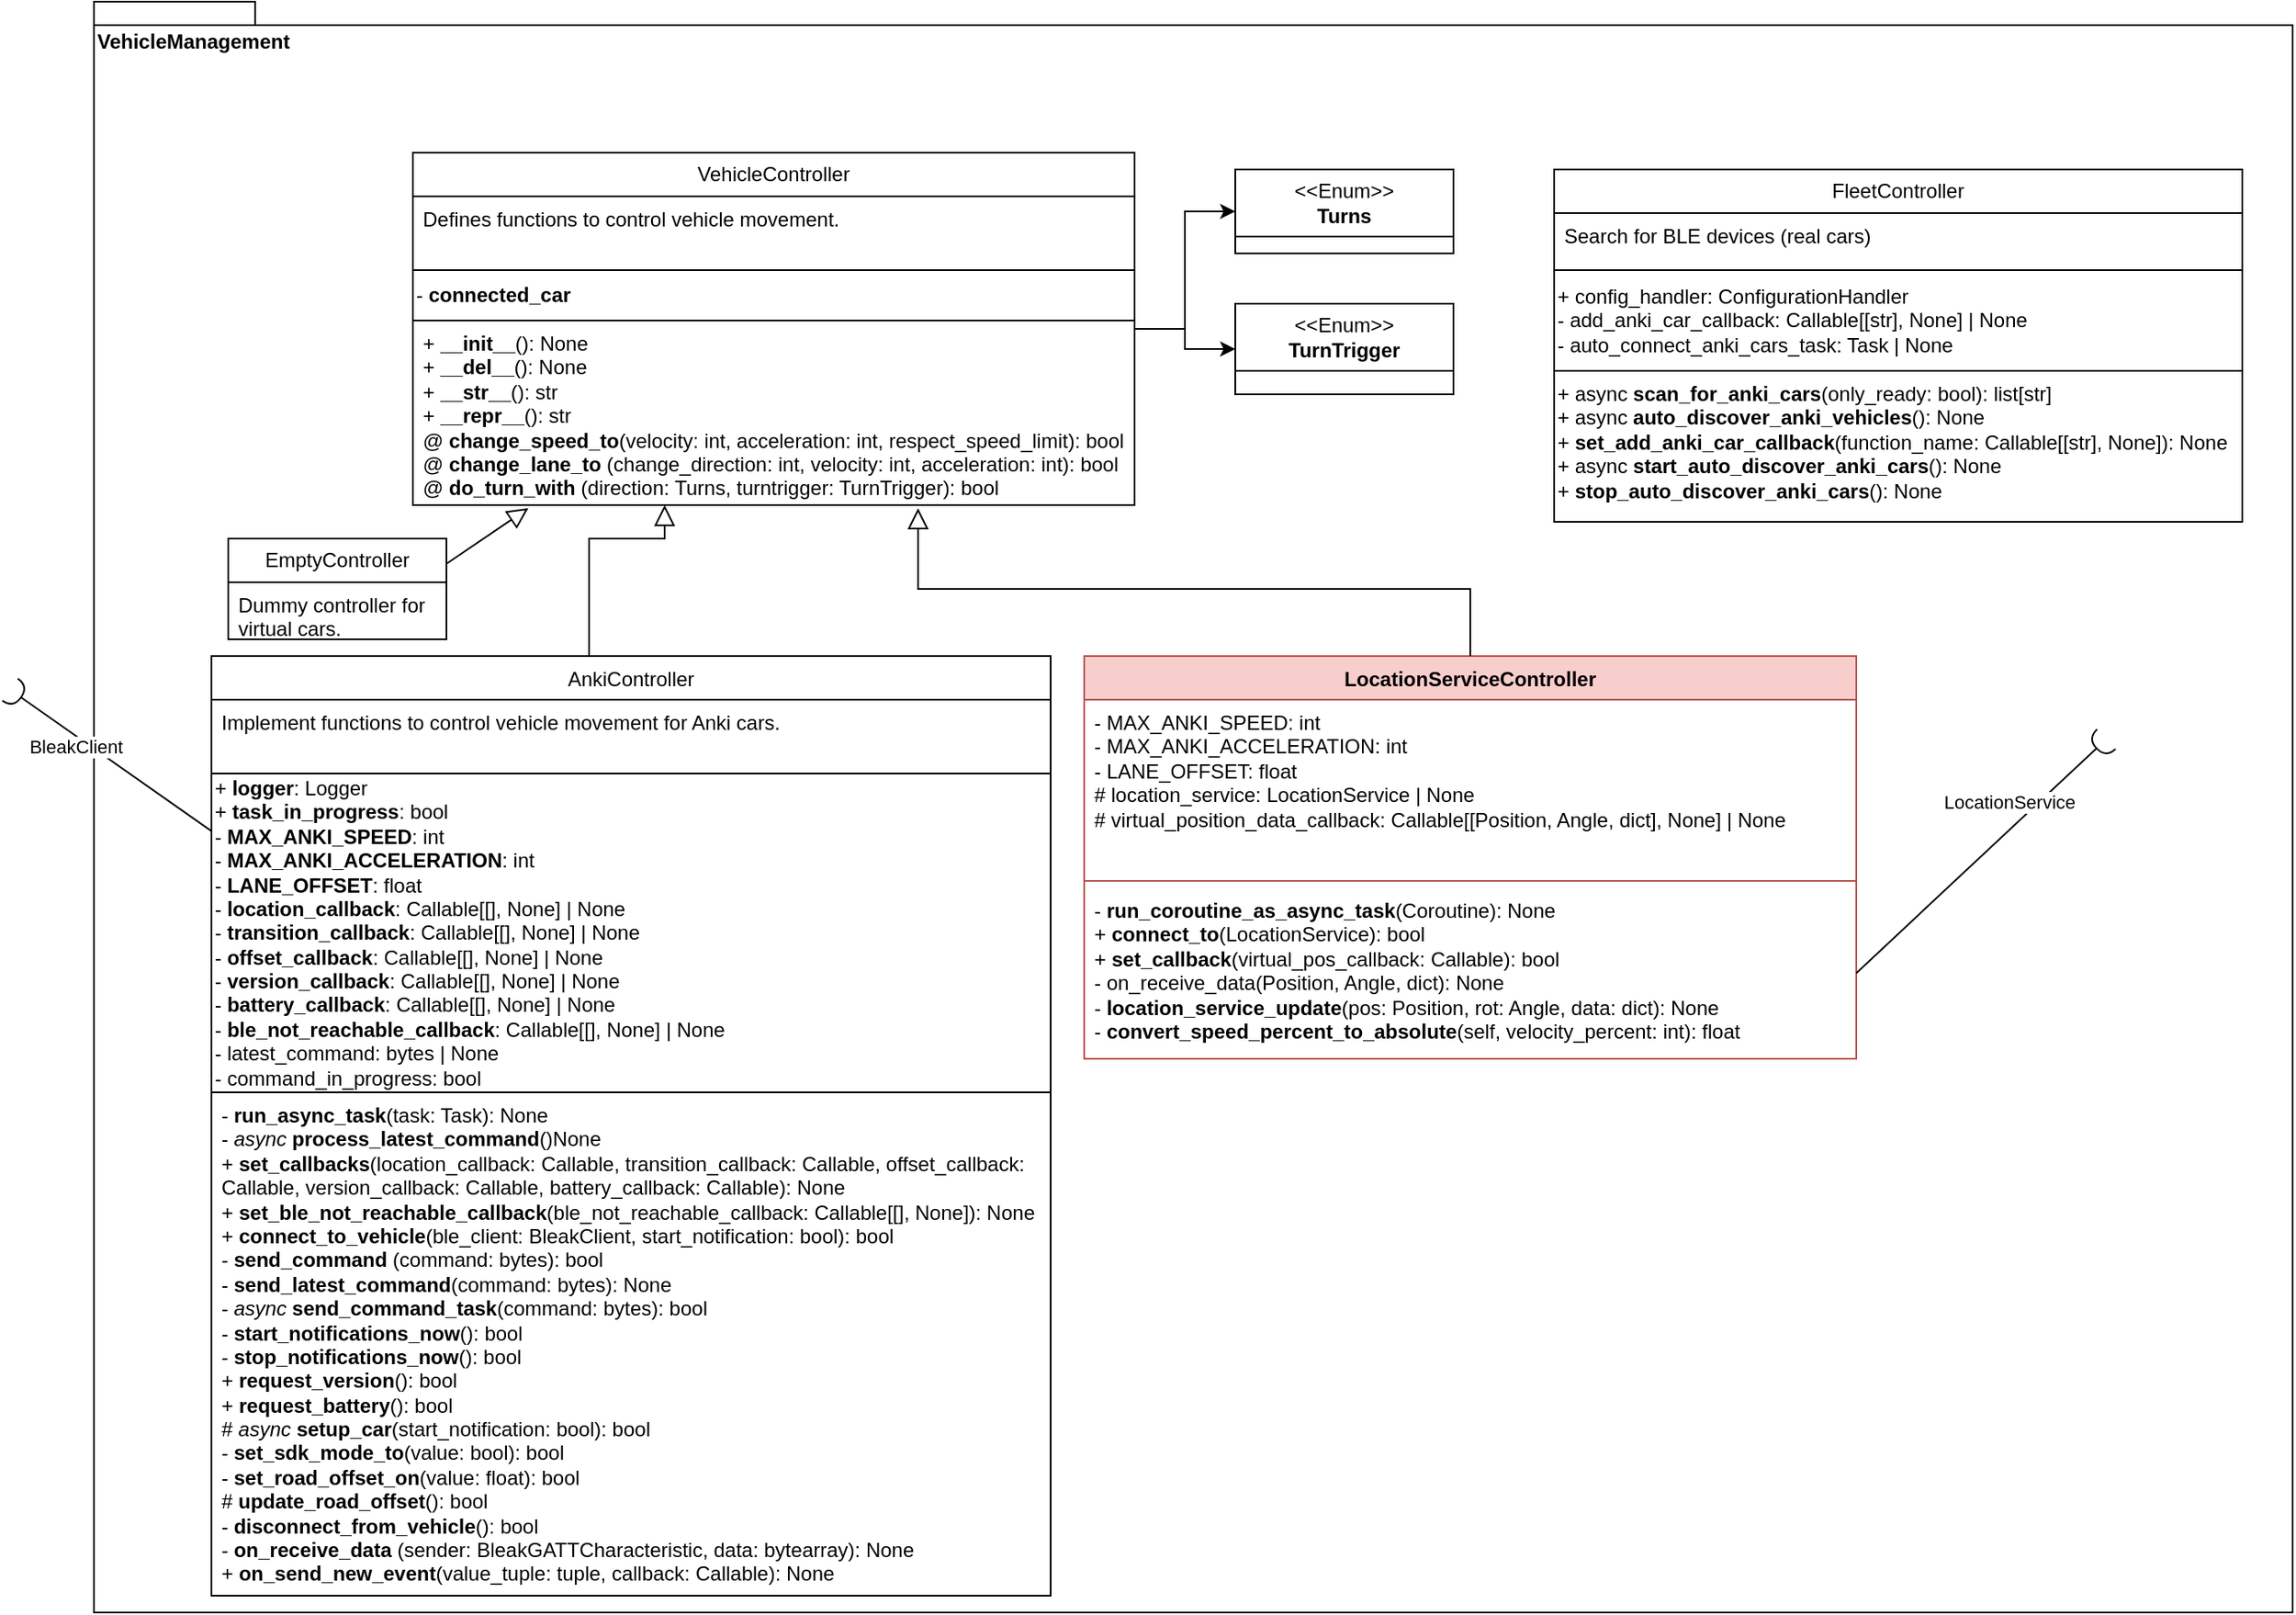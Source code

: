 <mxfile version="24.5.3" type="device">
  <diagram name="classes" id="5bZ4cI9RRM22HlmNByTb">
    <mxGraphModel dx="2603" dy="884" grid="1" gridSize="10" guides="1" tooltips="1" connect="1" arrows="1" fold="1" page="1" pageScale="1" pageWidth="1169" pageHeight="827" math="0" shadow="0">
      <root>
        <mxCell id="0" />
        <mxCell id="1" parent="0" />
        <mxCell id="YRwSruIscYMebh28XU0m-1" value="VehicleManagement" style="shape=folder;fontStyle=1;spacingTop=10;tabWidth=40;tabHeight=14;tabPosition=left;html=1;whiteSpace=wrap;align=left;verticalAlign=top;" parent="1" vertex="1">
          <mxGeometry x="-30" y="30" width="1310" height="960" as="geometry" />
        </mxCell>
        <mxCell id="YRwSruIscYMebh28XU0m-2" value="AnkiController" style="swimlane;fontStyle=0;childLayout=stackLayout;horizontal=1;startSize=26;fillColor=none;horizontalStack=0;resizeParent=1;resizeParentMax=0;resizeLast=0;collapsible=1;marginBottom=0;whiteSpace=wrap;html=1;verticalAlign=top;" parent="1" vertex="1">
          <mxGeometry x="40" y="420" width="500" height="560" as="geometry" />
        </mxCell>
        <mxCell id="YRwSruIscYMebh28XU0m-3" value="Implement functions to control vehicle movement for Anki cars." style="text;strokeColor=none;fillColor=none;align=left;verticalAlign=top;spacingLeft=4;spacingRight=4;overflow=hidden;rotatable=0;points=[[0,0.5],[1,0.5]];portConstraint=eastwest;whiteSpace=wrap;html=1;" parent="YRwSruIscYMebh28XU0m-2" vertex="1">
          <mxGeometry y="26" width="500" height="44" as="geometry" />
        </mxCell>
        <mxCell id="YRwSruIscYMebh28XU0m-4" value="&lt;div&gt;+&amp;nbsp;&lt;b&gt;logger&lt;/b&gt;: Logger&lt;/div&gt;&lt;div&gt;+ &lt;b&gt;task_in_progress&lt;/b&gt;: bool&lt;/div&gt;&lt;div&gt;- &lt;b&gt;MAX_ANKI_SPEED&lt;/b&gt;: int&lt;/div&gt;&lt;div&gt;- &lt;b&gt;MAX_ANKI_ACCELERATION&lt;/b&gt;: int&lt;/div&gt;&lt;div&gt;- &lt;b&gt;LANE_OFFSET&lt;/b&gt;: float&lt;/div&gt;&lt;div&gt;- &lt;b&gt;location_callback&lt;/b&gt;:&amp;nbsp;&lt;span style=&quot;background-color: initial;&quot;&gt;Callable[[], None] | None&lt;/span&gt;&lt;/div&gt;&lt;div&gt;- &lt;b&gt;transition_callback&lt;/b&gt;:&amp;nbsp;&lt;span style=&quot;background-color: initial;&quot;&gt;Callable[[], None] | None&lt;/span&gt;&lt;/div&gt;&lt;div&gt;- &lt;b&gt;offset_callback&lt;/b&gt;:&amp;nbsp;&lt;span style=&quot;background-color: initial;&quot;&gt;Callable[[], None] | None&lt;/span&gt;&lt;/div&gt;&lt;div&gt;- &lt;b&gt;version_callback&lt;/b&gt;:&amp;nbsp;&lt;span style=&quot;background-color: initial;&quot;&gt;Callable[[], None] | None&lt;/span&gt;&lt;/div&gt;&lt;div&gt;- &lt;b&gt;battery_callback&lt;/b&gt;:&amp;nbsp;&lt;span style=&quot;background-color: initial;&quot;&gt;Callable[[], None] | None&lt;/span&gt;&lt;/div&gt;&lt;div&gt;-&amp;nbsp;&lt;b&gt;ble_not_reachable_callback&lt;/b&gt;: Callable[[], None] | None&lt;/div&gt;&lt;div&gt;&lt;span style=&quot;background-color: initial;&quot;&gt;- latest_command:&amp;nbsp;&lt;/span&gt;&lt;span style=&quot;background-color: initial;&quot;&gt;bytes | None&lt;/span&gt;&lt;/div&gt;&lt;div&gt;&lt;span style=&quot;background-color: initial;&quot;&gt;- command_in_progress: bool&lt;/span&gt;&lt;br&gt;&lt;/div&gt;" style="html=1;whiteSpace=wrap;align=left;" parent="YRwSruIscYMebh28XU0m-2" vertex="1">
          <mxGeometry y="70" width="500" height="190" as="geometry" />
        </mxCell>
        <mxCell id="YRwSruIscYMebh28XU0m-5" value="&lt;div&gt;-&amp;nbsp;&lt;b&gt;run_async_task&lt;/b&gt;(task: Task): None&lt;br&gt;&lt;/div&gt;&lt;div&gt;-&amp;nbsp;&lt;i&gt;async&amp;nbsp;&lt;/i&gt;&lt;b&gt;process_latest_command&lt;/b&gt;()None&lt;/div&gt;&lt;div&gt;&lt;div&gt;+&amp;nbsp;&lt;b&gt;set_callbacks&lt;/b&gt;(&lt;span style=&quot;background-color: initial;&quot;&gt;location_callback: Callable,&amp;nbsp;&lt;/span&gt;&lt;span style=&quot;background-color: initial;&quot;&gt;transition_callback: Callable,&amp;nbsp;&lt;/span&gt;&lt;span style=&quot;background-color: initial;&quot;&gt;offset_callback: Callable,&amp;nbsp;&lt;/span&gt;&lt;span style=&quot;background-color: initial;&quot;&gt;version_callback: Callable,&amp;nbsp;&lt;/span&gt;&lt;span style=&quot;background-color: initial;&quot;&gt;battery_callback: Callable&lt;/span&gt;&lt;span style=&quot;background-color: initial;&quot;&gt;): None&lt;/span&gt;&lt;/div&gt;&lt;/div&gt;&lt;div&gt;&lt;span style=&quot;background-color: initial;&quot;&gt;+&amp;nbsp;&lt;/span&gt;&lt;span style=&quot;background-color: initial;&quot;&gt;&lt;b&gt;set_ble_not_reachable_callback&lt;/b&gt;(ble_not_reachable_callback: Callable[[], None]): None&lt;/span&gt;&lt;/div&gt;&lt;div&gt;+ &lt;b&gt;connect_to_vehicle&lt;/b&gt;(ble_client: BleakClient, start_notification: bool): bool&lt;/div&gt;&lt;div&gt;-&amp;nbsp;&lt;b&gt;send_command &lt;/b&gt;(command: bytes): bool&lt;/div&gt;&lt;div&gt;-&amp;nbsp;&lt;b&gt;send_latest_command&lt;/b&gt;(command: bytes): None&lt;/div&gt;&lt;div&gt;-&amp;nbsp;&lt;i&gt;async&lt;/i&gt;&amp;nbsp;&lt;b&gt;send_command_task&lt;/b&gt;(command: bytes): bool&lt;/div&gt;&lt;div&gt;- &lt;b&gt;start_notifications_now&lt;/b&gt;(): bool&lt;/div&gt;&lt;div&gt;-&amp;nbsp;&lt;b&gt;stop_notifications_now&lt;/b&gt;(): bool&lt;/div&gt;&lt;div&gt;+&amp;nbsp;&lt;b&gt;request_version&lt;/b&gt;(): bool&lt;/div&gt;&lt;div&gt;+&amp;nbsp;&lt;b&gt;request_battery&lt;/b&gt;(): bool&lt;/div&gt;&lt;div&gt;#&amp;nbsp;&lt;i&gt;async &lt;/i&gt;&lt;b&gt;setup_car&lt;/b&gt;(start_notification: bool): bool&lt;/div&gt;&lt;div&gt;-&amp;nbsp;&lt;b&gt;set_sdk_mode_to&lt;/b&gt;(value: bool): bool&lt;/div&gt;&lt;div&gt;-&amp;nbsp;&lt;b&gt;set_road_offset_on&lt;/b&gt;(value: float): bool&lt;/div&gt;&lt;div&gt;# &lt;b&gt;update_road_offset&lt;/b&gt;(): bool&lt;br&gt;&lt;/div&gt;&lt;div&gt;-&amp;nbsp;&lt;b&gt;disconnect_from_vehicle&lt;/b&gt;(): bool&lt;/div&gt;&lt;div&gt;-&amp;nbsp;&lt;b&gt;on_receive_data &lt;/b&gt;(sender: BleakGATTCharacteristic, data: bytearray): None&lt;br&gt;&lt;/div&gt;&lt;div&gt;+&amp;nbsp;&lt;b&gt;on_send_new_event&lt;/b&gt;(value_tuple: tuple, callback: Callable): None&lt;/div&gt;" style="text;strokeColor=default;fillColor=none;align=left;verticalAlign=top;spacingLeft=4;spacingRight=4;overflow=hidden;rotatable=0;points=[[0,0.5],[1,0.5]];portConstraint=eastwest;whiteSpace=wrap;html=1;" parent="YRwSruIscYMebh28XU0m-2" vertex="1">
          <mxGeometry y="260" width="500" height="300" as="geometry" />
        </mxCell>
        <mxCell id="YRwSruIscYMebh28XU0m-6" value="EmptyController" style="swimlane;fontStyle=0;childLayout=stackLayout;horizontal=1;startSize=26;fillColor=none;horizontalStack=0;resizeParent=1;resizeParentMax=0;resizeLast=0;collapsible=1;marginBottom=0;whiteSpace=wrap;html=1;" parent="1" vertex="1">
          <mxGeometry x="50" y="350" width="130" height="60" as="geometry" />
        </mxCell>
        <mxCell id="YRwSruIscYMebh28XU0m-7" value="Dummy controller for virtual cars." style="text;strokeColor=none;fillColor=none;align=left;verticalAlign=top;spacingLeft=4;spacingRight=4;overflow=hidden;rotatable=0;points=[[0,0.5],[1,0.5]];portConstraint=eastwest;whiteSpace=wrap;html=1;" parent="YRwSruIscYMebh28XU0m-6" vertex="1">
          <mxGeometry y="26" width="130" height="34" as="geometry" />
        </mxCell>
        <mxCell id="YRwSruIscYMebh28XU0m-8" value="FleetController" style="swimlane;fontStyle=0;childLayout=stackLayout;horizontal=1;startSize=26;fillColor=none;horizontalStack=0;resizeParent=1;resizeParentMax=0;resizeLast=0;collapsible=1;marginBottom=0;whiteSpace=wrap;html=1;" parent="1" vertex="1">
          <mxGeometry x="840" y="130" width="410" height="210" as="geometry" />
        </mxCell>
        <mxCell id="YRwSruIscYMebh28XU0m-9" value="Search for BLE devices (real cars)" style="text;strokeColor=none;fillColor=none;align=left;verticalAlign=top;spacingLeft=4;spacingRight=4;overflow=hidden;rotatable=0;points=[[0,0.5],[1,0.5]];portConstraint=eastwest;whiteSpace=wrap;html=1;" parent="YRwSruIscYMebh28XU0m-8" vertex="1">
          <mxGeometry y="26" width="410" height="34" as="geometry" />
        </mxCell>
        <mxCell id="-z_tw8YZv9uJdiBmiSkJ-1" value="+&amp;nbsp;config_handler: ConfigurationHandler&lt;div&gt;-&amp;nbsp;add_anki_car_callback: Callable[[str], None] | None&lt;/div&gt;&lt;div&gt;-&amp;nbsp;auto_connect_anki_cars_task: Task | None&lt;/div&gt;" style="rounded=0;whiteSpace=wrap;html=1;align=left;" vertex="1" parent="YRwSruIscYMebh28XU0m-8">
          <mxGeometry y="60" width="410" height="60" as="geometry" />
        </mxCell>
        <mxCell id="-z_tw8YZv9uJdiBmiSkJ-2" value="+ async &lt;b&gt;scan_for_anki_cars&lt;/b&gt;(only_ready: bool): list[str]&lt;div&gt;+ async&amp;nbsp;&lt;b&gt;auto_discover_anki_vehicles&lt;/b&gt;(): None&lt;/div&gt;&lt;div&gt;+&amp;nbsp;&lt;b&gt;set_add_anki_car_callback&lt;/b&gt;(function_name: Callable[[str], None]): None&lt;/div&gt;&lt;div&gt;+ async &lt;b&gt;start_auto_discover_anki_cars&lt;/b&gt;(): None&lt;br&gt;&lt;/div&gt;&lt;div&gt;+ &lt;b&gt;stop_auto_discover_anki_cars&lt;/b&gt;(): None&lt;/div&gt;" style="rounded=0;whiteSpace=wrap;html=1;align=left;verticalAlign=top;" vertex="1" parent="YRwSruIscYMebh28XU0m-8">
          <mxGeometry y="120" width="410" height="90" as="geometry" />
        </mxCell>
        <mxCell id="YRwSruIscYMebh28XU0m-10" style="edgeStyle=orthogonalEdgeStyle;rounded=0;orthogonalLoop=1;jettySize=auto;html=1;" parent="1" source="YRwSruIscYMebh28XU0m-12" target="YRwSruIscYMebh28XU0m-18" edge="1">
          <mxGeometry relative="1" as="geometry" />
        </mxCell>
        <mxCell id="YRwSruIscYMebh28XU0m-11" style="edgeStyle=orthogonalEdgeStyle;rounded=0;orthogonalLoop=1;jettySize=auto;html=1;" parent="1" source="YRwSruIscYMebh28XU0m-12" target="YRwSruIscYMebh28XU0m-19" edge="1">
          <mxGeometry relative="1" as="geometry" />
        </mxCell>
        <mxCell id="YRwSruIscYMebh28XU0m-12" value="VehicleController" style="swimlane;fontStyle=0;childLayout=stackLayout;horizontal=1;startSize=26;fillColor=none;horizontalStack=0;resizeParent=1;resizeParentMax=0;resizeLast=0;collapsible=1;marginBottom=0;whiteSpace=wrap;html=1;" parent="1" vertex="1">
          <mxGeometry x="160" y="120" width="430" height="210" as="geometry" />
        </mxCell>
        <mxCell id="YRwSruIscYMebh28XU0m-13" value="Defines functions to control vehicle movement." style="text;strokeColor=none;fillColor=none;align=left;verticalAlign=top;spacingLeft=4;spacingRight=4;overflow=hidden;rotatable=0;points=[[0,0.5],[1,0.5]];portConstraint=eastwest;whiteSpace=wrap;html=1;" parent="YRwSruIscYMebh28XU0m-12" vertex="1">
          <mxGeometry y="26" width="430" height="44" as="geometry" />
        </mxCell>
        <mxCell id="YRwSruIscYMebh28XU0m-14" value="- &lt;b&gt;connected_car&lt;/b&gt;" style="html=1;whiteSpace=wrap;align=left;" parent="YRwSruIscYMebh28XU0m-12" vertex="1">
          <mxGeometry y="70" width="430" height="30" as="geometry" />
        </mxCell>
        <mxCell id="YRwSruIscYMebh28XU0m-15" value="&lt;div&gt;+ &lt;b&gt;__init__&lt;/b&gt;(): None&lt;/div&gt;&lt;div&gt;+ &lt;b&gt;__del__&lt;/b&gt;(): None&lt;/div&gt;&lt;div&gt;+ &lt;b&gt;__str__&lt;/b&gt;(): str&lt;/div&gt;&lt;div&gt;+ &lt;b&gt;__repr__&lt;/b&gt;(): str&lt;/div&gt;&lt;div&gt;@&amp;nbsp;&lt;b&gt;change_speed_to&lt;/b&gt;(velocity: int, acceleration: int, respect_speed_limit): bool&lt;br&gt;&lt;/div&gt;&lt;div&gt;@&amp;nbsp;&lt;b&gt;change_lane_to&lt;/b&gt; (change_direction: int, velocity: int, acceleration: int): bool&lt;/div&gt;&lt;div&gt;@&amp;nbsp;&lt;b&gt;do_turn_with&lt;/b&gt; (direction: Turns, turntrigger: TurnTrigger): bool&lt;br&gt;&lt;/div&gt;&lt;div&gt;&lt;br&gt;&lt;/div&gt;" style="text;strokeColor=default;fillColor=none;align=left;verticalAlign=top;spacingLeft=4;spacingRight=4;overflow=hidden;rotatable=0;points=[[0,0.5],[1,0.5]];portConstraint=eastwest;whiteSpace=wrap;html=1;" parent="YRwSruIscYMebh28XU0m-12" vertex="1">
          <mxGeometry y="100" width="430" height="110" as="geometry" />
        </mxCell>
        <mxCell id="YRwSruIscYMebh28XU0m-16" value="" style="endArrow=block;endSize=10;endFill=0;html=1;rounded=0;edgeStyle=orthogonalEdgeStyle;" parent="1" source="YRwSruIscYMebh28XU0m-2" target="YRwSruIscYMebh28XU0m-15" edge="1">
          <mxGeometry width="160" relative="1" as="geometry">
            <mxPoint x="130" y="490" as="sourcePoint" />
            <mxPoint x="380" y="270" as="targetPoint" />
            <Array as="points">
              <mxPoint x="265" y="350" />
              <mxPoint x="310" y="350" />
            </Array>
          </mxGeometry>
        </mxCell>
        <mxCell id="YRwSruIscYMebh28XU0m-17" value="" style="endArrow=block;endSize=10;endFill=0;html=1;rounded=0;entryX=0.16;entryY=1.017;entryDx=0;entryDy=0;exitX=1;exitY=0.25;exitDx=0;exitDy=0;entryPerimeter=0;" parent="1" source="YRwSruIscYMebh28XU0m-6" target="YRwSruIscYMebh28XU0m-15" edge="1">
          <mxGeometry width="160" relative="1" as="geometry">
            <mxPoint x="130" y="490" as="sourcePoint" />
            <mxPoint x="376" y="265" as="targetPoint" />
          </mxGeometry>
        </mxCell>
        <mxCell id="YRwSruIscYMebh28XU0m-18" value="&amp;lt;&amp;lt;Enum&amp;gt;&amp;gt;&lt;br&gt;&lt;b&gt;Turns&lt;/b&gt;" style="swimlane;fontStyle=0;childLayout=stackLayout;horizontal=1;startSize=40;fillColor=none;horizontalStack=0;resizeParent=1;resizeParentMax=0;resizeLast=0;collapsible=1;marginBottom=0;whiteSpace=wrap;html=1;" parent="1" vertex="1">
          <mxGeometry x="650" y="130" width="130" height="50" as="geometry" />
        </mxCell>
        <mxCell id="YRwSruIscYMebh28XU0m-19" value="&amp;lt;&amp;lt;Enum&amp;gt;&amp;gt; &lt;b&gt;TurnTrigger&lt;/b&gt;" style="swimlane;fontStyle=0;childLayout=stackLayout;horizontal=1;startSize=40;fillColor=none;horizontalStack=0;resizeParent=1;resizeParentMax=0;resizeLast=0;collapsible=1;marginBottom=0;whiteSpace=wrap;html=1;" parent="1" vertex="1">
          <mxGeometry x="650" y="210" width="130" height="54" as="geometry" />
        </mxCell>
        <mxCell id="YRwSruIscYMebh28XU0m-20" value="" style="rounded=0;orthogonalLoop=1;jettySize=auto;html=1;endArrow=halfCircle;endFill=0;endSize=6;strokeWidth=1;sketch=0;fontSize=12;curved=1;" parent="1" source="YRwSruIscYMebh28XU0m-2" edge="1">
          <mxGeometry relative="1" as="geometry">
            <mxPoint x="215" y="335" as="sourcePoint" />
            <mxPoint x="-80" y="440" as="targetPoint" />
          </mxGeometry>
        </mxCell>
        <mxCell id="YRwSruIscYMebh28XU0m-21" value="BleakClient" style="edgeLabel;html=1;align=center;verticalAlign=middle;resizable=0;points=[];" parent="YRwSruIscYMebh28XU0m-20" vertex="1" connectable="0">
          <mxGeometry x="-0.163" y="2" relative="1" as="geometry">
            <mxPoint x="-30" y="-17" as="offset" />
          </mxGeometry>
        </mxCell>
        <mxCell id="YRwSruIscYMebh28XU0m-22" value="" style="ellipse;whiteSpace=wrap;html=1;align=center;aspect=fixed;fillColor=none;strokeColor=none;resizable=0;perimeter=centerPerimeter;rotatable=0;allowArrows=0;points=[];outlineConnect=1;" parent="1" vertex="1">
          <mxGeometry x="190" y="330" width="10" height="10" as="geometry" />
        </mxCell>
        <mxCell id="YRwSruIscYMebh28XU0m-23" value="LocationServiceController" style="swimlane;fontStyle=1;align=center;verticalAlign=top;childLayout=stackLayout;horizontal=1;startSize=26;horizontalStack=0;resizeParent=1;resizeParentMax=0;resizeLast=0;collapsible=1;marginBottom=0;whiteSpace=wrap;html=1;fillColor=#f8cecc;strokeColor=#b85450;" parent="1" vertex="1">
          <mxGeometry x="560" y="420" width="460" height="240" as="geometry" />
        </mxCell>
        <mxCell id="YRwSruIscYMebh28XU0m-24" value="&lt;div style=&quot;border-color: var(--border-color);&quot;&gt;- MAX_ANKI_SPEED: int&lt;/div&gt;&lt;div style=&quot;border-color: var(--border-color);&quot;&gt;- MAX_ANKI_ACCELERATION: int&lt;/div&gt;&lt;div style=&quot;border-color: var(--border-color);&quot;&gt;- LANE_OFFSET: float&lt;/div&gt;&lt;div style=&quot;border-color: var(--border-color);&quot;&gt;# location_service: LocationService | None&lt;br&gt;&lt;/div&gt;&lt;div style=&quot;border-color: var(--border-color);&quot;&gt;# virtual_position_data_callback: Callable[[Position, Angle, dict], None] | None&lt;br&gt;&lt;/div&gt;" style="text;strokeColor=none;fillColor=none;align=left;verticalAlign=top;spacingLeft=4;spacingRight=4;overflow=hidden;rotatable=0;points=[[0,0.5],[1,0.5]];portConstraint=eastwest;whiteSpace=wrap;html=1;" parent="YRwSruIscYMebh28XU0m-23" vertex="1">
          <mxGeometry y="26" width="460" height="104" as="geometry" />
        </mxCell>
        <mxCell id="YRwSruIscYMebh28XU0m-25" value="" style="line;strokeWidth=1;fillColor=none;align=left;verticalAlign=middle;spacingTop=-1;spacingLeft=3;spacingRight=3;rotatable=0;labelPosition=right;points=[];portConstraint=eastwest;strokeColor=inherit;" parent="YRwSruIscYMebh28XU0m-23" vertex="1">
          <mxGeometry y="130" width="460" height="8" as="geometry" />
        </mxCell>
        <mxCell id="YRwSruIscYMebh28XU0m-26" value="- &lt;b&gt;run_coroutine_as_async_task&lt;/b&gt;(Coroutine): None&lt;br&gt;+&amp;nbsp;&lt;b&gt;connect_to&lt;/b&gt;(LocationService): bool&lt;br&gt;+ &lt;b&gt;set_callback&lt;/b&gt;(virtual_pos_callback: Callable): bool&lt;br&gt;-&amp;nbsp;on_receive_data(Position, Angle, dict): None&lt;br&gt;-&amp;nbsp;&lt;b&gt;location_service_update&lt;/b&gt;(pos: Position, rot: Angle, data: dict): None&lt;br&gt;-&amp;nbsp;&lt;b&gt;convert_speed_percent_to_absolute&lt;/b&gt;(self, velocity_percent: int): float" style="text;strokeColor=none;fillColor=none;align=left;verticalAlign=top;spacingLeft=4;spacingRight=4;overflow=hidden;rotatable=0;points=[[0,0.5],[1,0.5]];portConstraint=eastwest;whiteSpace=wrap;html=1;" parent="YRwSruIscYMebh28XU0m-23" vertex="1">
          <mxGeometry y="138" width="460" height="102" as="geometry" />
        </mxCell>
        <mxCell id="YRwSruIscYMebh28XU0m-27" style="edgeStyle=orthogonalEdgeStyle;rounded=0;orthogonalLoop=1;jettySize=auto;html=1;entryX=0.7;entryY=1.017;entryDx=0;entryDy=0;entryPerimeter=0;endArrow=block;endFill=0;endSize=10;" parent="1" source="YRwSruIscYMebh28XU0m-23" target="YRwSruIscYMebh28XU0m-15" edge="1">
          <mxGeometry relative="1" as="geometry">
            <Array as="points">
              <mxPoint x="790" y="380" />
              <mxPoint x="461" y="380" />
            </Array>
          </mxGeometry>
        </mxCell>
        <mxCell id="YRwSruIscYMebh28XU0m-28" value="" style="rounded=0;orthogonalLoop=1;jettySize=auto;html=1;endArrow=halfCircle;endFill=0;endSize=6;strokeWidth=1;sketch=0;fontSize=12;curved=1;exitX=1;exitY=0.5;exitDx=0;exitDy=0;" parent="1" source="YRwSruIscYMebh28XU0m-26" edge="1">
          <mxGeometry relative="1" as="geometry">
            <mxPoint x="999" y="558.5" as="sourcePoint" />
            <mxPoint x="1169" y="469.5" as="targetPoint" />
          </mxGeometry>
        </mxCell>
        <mxCell id="YRwSruIscYMebh28XU0m-29" value="LocationService" style="edgeLabel;html=1;align=center;verticalAlign=middle;resizable=0;points=[];" parent="YRwSruIscYMebh28XU0m-28" vertex="1" connectable="0">
          <mxGeometry x="-0.058" y="2" relative="1" as="geometry">
            <mxPoint x="22" y="-35" as="offset" />
          </mxGeometry>
        </mxCell>
      </root>
    </mxGraphModel>
  </diagram>
</mxfile>
